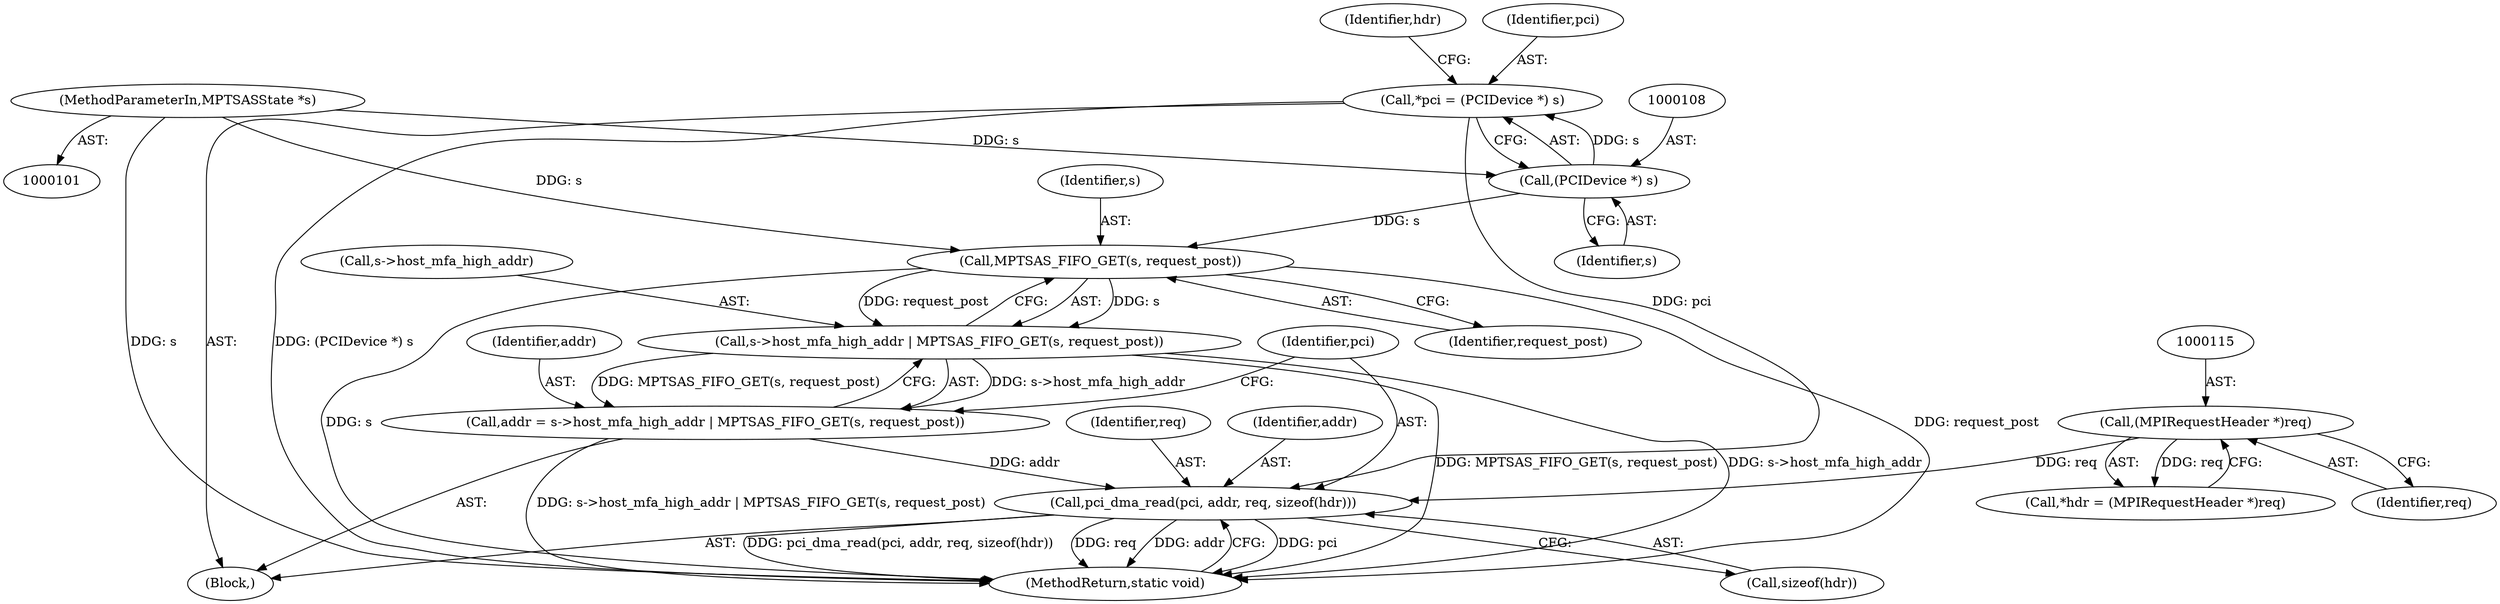 digraph "0_qemu_06630554ccbdd25780aa03c3548aaff1eb56dffd@API" {
"1000128" [label="(Call,pci_dma_read(pci, addr, req, sizeof(hdr)))"];
"1000105" [label="(Call,*pci = (PCIDevice *) s)"];
"1000107" [label="(Call,(PCIDevice *) s)"];
"1000102" [label="(MethodParameterIn,MPTSASState *s)"];
"1000119" [label="(Call,addr = s->host_mfa_high_addr | MPTSAS_FIFO_GET(s, request_post))"];
"1000121" [label="(Call,s->host_mfa_high_addr | MPTSAS_FIFO_GET(s, request_post))"];
"1000125" [label="(Call,MPTSAS_FIFO_GET(s, request_post))"];
"1000114" [label="(Call,(MPIRequestHeader *)req)"];
"1000119" [label="(Call,addr = s->host_mfa_high_addr | MPTSAS_FIFO_GET(s, request_post))"];
"1000105" [label="(Call,*pci = (PCIDevice *) s)"];
"1000103" [label="(Block,)"];
"1000129" [label="(Identifier,pci)"];
"1000113" [label="(Identifier,hdr)"];
"1000106" [label="(Identifier,pci)"];
"1000112" [label="(Call,*hdr = (MPIRequestHeader *)req)"];
"1000131" [label="(Identifier,req)"];
"1000107" [label="(Call,(PCIDevice *) s)"];
"1000134" [label="(MethodReturn,static void)"];
"1000122" [label="(Call,s->host_mfa_high_addr)"];
"1000128" [label="(Call,pci_dma_read(pci, addr, req, sizeof(hdr)))"];
"1000126" [label="(Identifier,s)"];
"1000102" [label="(MethodParameterIn,MPTSASState *s)"];
"1000125" [label="(Call,MPTSAS_FIFO_GET(s, request_post))"];
"1000132" [label="(Call,sizeof(hdr))"];
"1000116" [label="(Identifier,req)"];
"1000120" [label="(Identifier,addr)"];
"1000127" [label="(Identifier,request_post)"];
"1000114" [label="(Call,(MPIRequestHeader *)req)"];
"1000130" [label="(Identifier,addr)"];
"1000121" [label="(Call,s->host_mfa_high_addr | MPTSAS_FIFO_GET(s, request_post))"];
"1000109" [label="(Identifier,s)"];
"1000128" -> "1000103"  [label="AST: "];
"1000128" -> "1000132"  [label="CFG: "];
"1000129" -> "1000128"  [label="AST: "];
"1000130" -> "1000128"  [label="AST: "];
"1000131" -> "1000128"  [label="AST: "];
"1000132" -> "1000128"  [label="AST: "];
"1000134" -> "1000128"  [label="CFG: "];
"1000128" -> "1000134"  [label="DDG: pci"];
"1000128" -> "1000134"  [label="DDG: pci_dma_read(pci, addr, req, sizeof(hdr))"];
"1000128" -> "1000134"  [label="DDG: req"];
"1000128" -> "1000134"  [label="DDG: addr"];
"1000105" -> "1000128"  [label="DDG: pci"];
"1000119" -> "1000128"  [label="DDG: addr"];
"1000114" -> "1000128"  [label="DDG: req"];
"1000105" -> "1000103"  [label="AST: "];
"1000105" -> "1000107"  [label="CFG: "];
"1000106" -> "1000105"  [label="AST: "];
"1000107" -> "1000105"  [label="AST: "];
"1000113" -> "1000105"  [label="CFG: "];
"1000105" -> "1000134"  [label="DDG: (PCIDevice *) s"];
"1000107" -> "1000105"  [label="DDG: s"];
"1000107" -> "1000109"  [label="CFG: "];
"1000108" -> "1000107"  [label="AST: "];
"1000109" -> "1000107"  [label="AST: "];
"1000102" -> "1000107"  [label="DDG: s"];
"1000107" -> "1000125"  [label="DDG: s"];
"1000102" -> "1000101"  [label="AST: "];
"1000102" -> "1000134"  [label="DDG: s"];
"1000102" -> "1000125"  [label="DDG: s"];
"1000119" -> "1000103"  [label="AST: "];
"1000119" -> "1000121"  [label="CFG: "];
"1000120" -> "1000119"  [label="AST: "];
"1000121" -> "1000119"  [label="AST: "];
"1000129" -> "1000119"  [label="CFG: "];
"1000119" -> "1000134"  [label="DDG: s->host_mfa_high_addr | MPTSAS_FIFO_GET(s, request_post)"];
"1000121" -> "1000119"  [label="DDG: s->host_mfa_high_addr"];
"1000121" -> "1000119"  [label="DDG: MPTSAS_FIFO_GET(s, request_post)"];
"1000121" -> "1000125"  [label="CFG: "];
"1000122" -> "1000121"  [label="AST: "];
"1000125" -> "1000121"  [label="AST: "];
"1000121" -> "1000134"  [label="DDG: MPTSAS_FIFO_GET(s, request_post)"];
"1000121" -> "1000134"  [label="DDG: s->host_mfa_high_addr"];
"1000125" -> "1000121"  [label="DDG: s"];
"1000125" -> "1000121"  [label="DDG: request_post"];
"1000125" -> "1000127"  [label="CFG: "];
"1000126" -> "1000125"  [label="AST: "];
"1000127" -> "1000125"  [label="AST: "];
"1000125" -> "1000134"  [label="DDG: request_post"];
"1000125" -> "1000134"  [label="DDG: s"];
"1000114" -> "1000112"  [label="AST: "];
"1000114" -> "1000116"  [label="CFG: "];
"1000115" -> "1000114"  [label="AST: "];
"1000116" -> "1000114"  [label="AST: "];
"1000112" -> "1000114"  [label="CFG: "];
"1000114" -> "1000112"  [label="DDG: req"];
}
